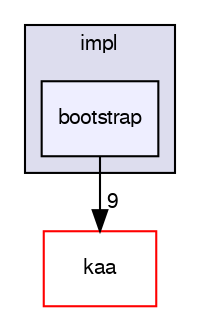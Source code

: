 digraph "/var/lib/jenkins/workspace/kaa_public/client/client-multi/client-cpp/impl/bootstrap" {
  bgcolor=transparent;
  compound=true
  node [ fontsize="10", fontname="FreeSans"];
  edge [ labelfontsize="10", labelfontname="FreeSans"];
  subgraph clusterdir_939f457546b3d2ab90a02660becb89ba {
    graph [ bgcolor="#ddddee", pencolor="black", label="impl" fontname="FreeSans", fontsize="10", URL="dir_939f457546b3d2ab90a02660becb89ba.html"]
  dir_cee2f4c04b229745db7aec14385681ac [shape=box, label="bootstrap", style="filled", fillcolor="#eeeeff", pencolor="black", URL="dir_cee2f4c04b229745db7aec14385681ac.html"];
  }
  dir_1ac78b1500c3fd9a977bacb448b54d1a [shape=box label="kaa" color="red" URL="dir_1ac78b1500c3fd9a977bacb448b54d1a.html"];
  dir_cee2f4c04b229745db7aec14385681ac->dir_1ac78b1500c3fd9a977bacb448b54d1a [headlabel="9", labeldistance=1.5 headhref="dir_000018_000040.html"];
}
